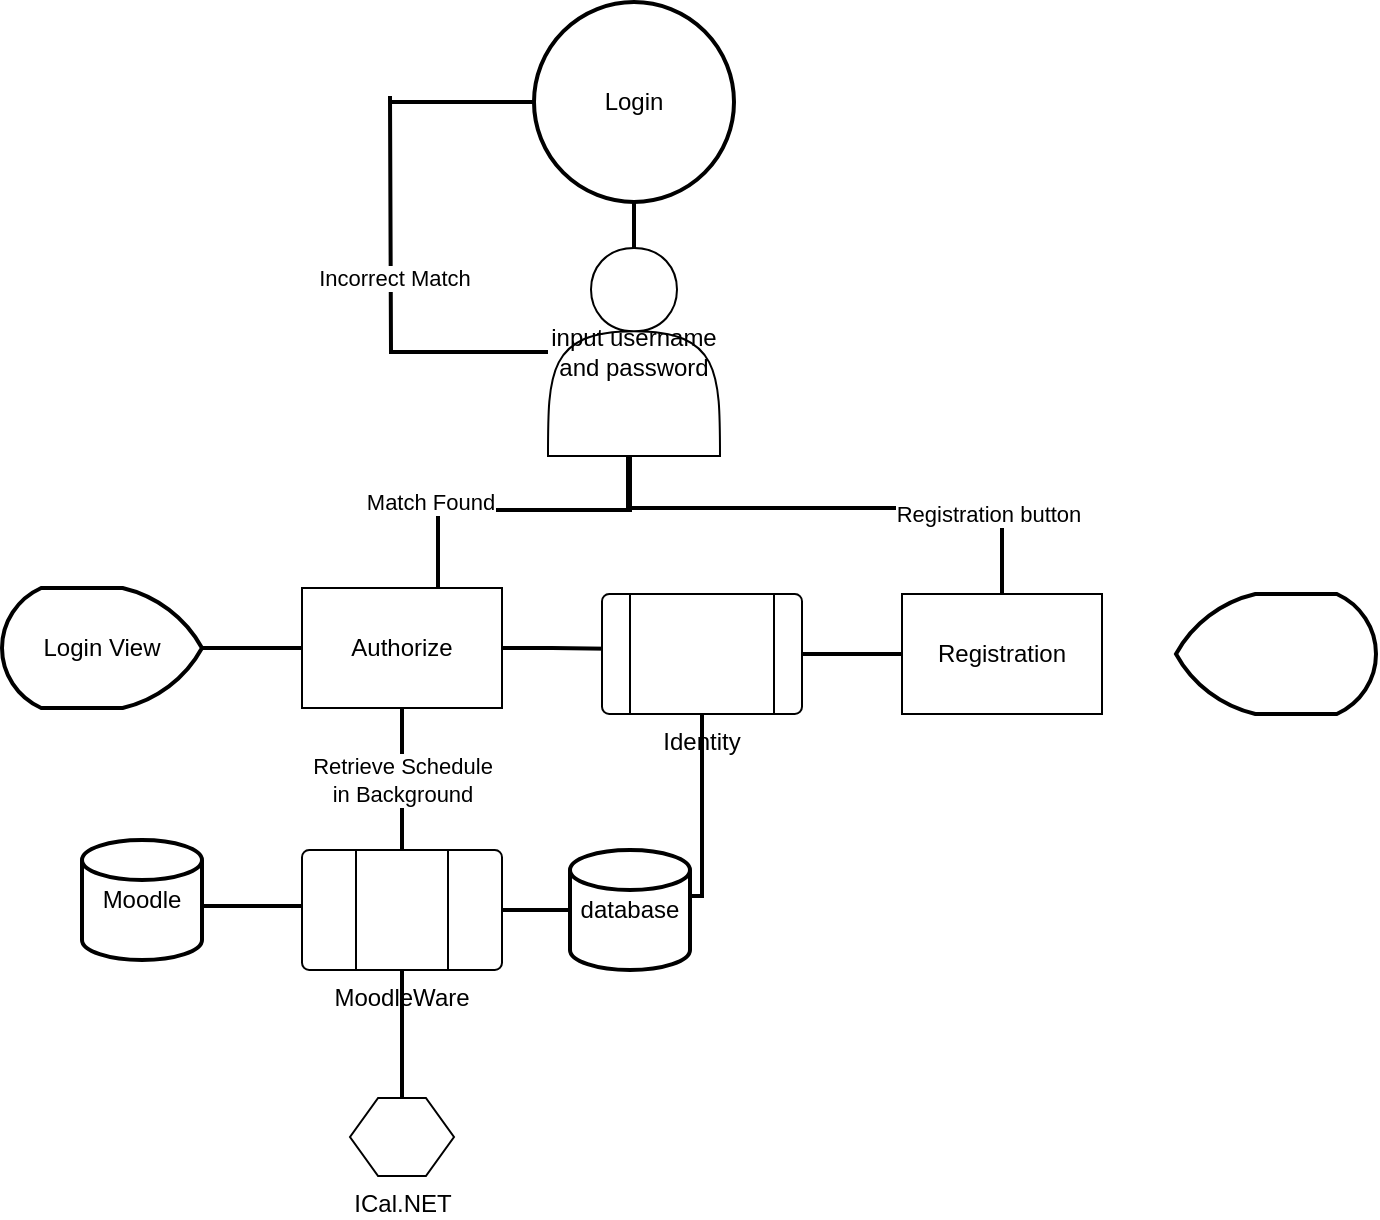 <mxfile version="20.8.10" type="device"><diagram id="C5RBs43oDa-KdzZeNtuy" name="Page-1"><mxGraphModel dx="901" dy="590" grid="0" gridSize="10" guides="1" tooltips="1" connect="1" arrows="1" fold="1" page="1" pageScale="1" pageWidth="827" pageHeight="1169" math="0" shadow="0"><root><mxCell id="WIyWlLk6GJQsqaUBKTNV-0"/><mxCell id="WIyWlLk6GJQsqaUBKTNV-1" parent="WIyWlLk6GJQsqaUBKTNV-0"/><mxCell id="VY14--Z6UEeG_rHjwcKi-18" style="edgeStyle=orthogonalEdgeStyle;rounded=0;orthogonalLoop=1;jettySize=auto;html=1;strokeWidth=2;endArrow=none;endFill=0;" edge="1" parent="WIyWlLk6GJQsqaUBKTNV-1" source="VY14--Z6UEeG_rHjwcKi-0" target="VY14--Z6UEeG_rHjwcKi-3"><mxGeometry relative="1" as="geometry"/></mxCell><mxCell id="VY14--Z6UEeG_rHjwcKi-19" style="edgeStyle=orthogonalEdgeStyle;rounded=0;orthogonalLoop=1;jettySize=auto;html=1;strokeWidth=2;endArrow=none;endFill=0;" edge="1" parent="WIyWlLk6GJQsqaUBKTNV-1" source="VY14--Z6UEeG_rHjwcKi-0"><mxGeometry relative="1" as="geometry"><mxPoint x="325" y="90" as="targetPoint"/></mxGeometry></mxCell><mxCell id="VY14--Z6UEeG_rHjwcKi-0" value="Login" style="strokeWidth=2;html=1;shape=mxgraph.flowchart.start_2;whiteSpace=wrap;" vertex="1" parent="WIyWlLk6GJQsqaUBKTNV-1"><mxGeometry x="396" y="40" width="100" height="100" as="geometry"/></mxCell><mxCell id="VY14--Z6UEeG_rHjwcKi-1" value="database" style="strokeWidth=2;html=1;shape=mxgraph.flowchart.database;whiteSpace=wrap;" vertex="1" parent="WIyWlLk6GJQsqaUBKTNV-1"><mxGeometry x="414" y="464" width="60" height="60" as="geometry"/></mxCell><mxCell id="VY14--Z6UEeG_rHjwcKi-14" value="Registration button" style="edgeStyle=orthogonalEdgeStyle;rounded=0;orthogonalLoop=1;jettySize=auto;html=1;strokeWidth=2;endArrow=none;endFill=0;" edge="1" parent="WIyWlLk6GJQsqaUBKTNV-1" source="VY14--Z6UEeG_rHjwcKi-3" target="VY14--Z6UEeG_rHjwcKi-7"><mxGeometry x="0.605" y="-3" relative="1" as="geometry"><Array as="points"><mxPoint x="443" y="293"/><mxPoint x="630" y="293"/></Array><mxPoint as="offset"/></mxGeometry></mxCell><mxCell id="VY14--Z6UEeG_rHjwcKi-15" style="edgeStyle=orthogonalEdgeStyle;rounded=0;orthogonalLoop=1;jettySize=auto;html=1;entryX=0.68;entryY=0.008;entryDx=0;entryDy=0;entryPerimeter=0;strokeWidth=2;endArrow=none;endFill=0;" edge="1" parent="WIyWlLk6GJQsqaUBKTNV-1" source="VY14--Z6UEeG_rHjwcKi-3" target="VY14--Z6UEeG_rHjwcKi-6"><mxGeometry relative="1" as="geometry"><Array as="points"><mxPoint x="444" y="294"/><mxPoint x="348" y="294"/></Array></mxGeometry></mxCell><mxCell id="VY14--Z6UEeG_rHjwcKi-21" value="Match Found" style="edgeLabel;html=1;align=center;verticalAlign=middle;resizable=0;points=[];" vertex="1" connectable="0" parent="VY14--Z6UEeG_rHjwcKi-15"><mxGeometry x="0.386" y="-2" relative="1" as="geometry"><mxPoint x="-15" y="-2" as="offset"/></mxGeometry></mxCell><mxCell id="VY14--Z6UEeG_rHjwcKi-17" style="edgeStyle=orthogonalEdgeStyle;rounded=0;orthogonalLoop=1;jettySize=auto;html=1;strokeWidth=2;endArrow=none;endFill=0;" edge="1" parent="WIyWlLk6GJQsqaUBKTNV-1" source="VY14--Z6UEeG_rHjwcKi-3"><mxGeometry relative="1" as="geometry"><mxPoint x="324" y="87" as="targetPoint"/></mxGeometry></mxCell><mxCell id="VY14--Z6UEeG_rHjwcKi-20" value="Incorrect Match" style="edgeLabel;html=1;align=center;verticalAlign=middle;resizable=0;points=[];" vertex="1" connectable="0" parent="VY14--Z6UEeG_rHjwcKi-17"><mxGeometry x="0.134" y="-1" relative="1" as="geometry"><mxPoint y="1" as="offset"/></mxGeometry></mxCell><mxCell id="VY14--Z6UEeG_rHjwcKi-3" value="input username and password" style="shape=actor;whiteSpace=wrap;html=1;" vertex="1" parent="WIyWlLk6GJQsqaUBKTNV-1"><mxGeometry x="403" y="163" width="86" height="104" as="geometry"/></mxCell><mxCell id="VY14--Z6UEeG_rHjwcKi-23" value="Retrieve Schedule&lt;br&gt;in Background" style="edgeStyle=orthogonalEdgeStyle;rounded=0;orthogonalLoop=1;jettySize=auto;html=1;strokeWidth=2;endArrow=none;endFill=0;" edge="1" parent="WIyWlLk6GJQsqaUBKTNV-1" source="VY14--Z6UEeG_rHjwcKi-6" target="VY14--Z6UEeG_rHjwcKi-28"><mxGeometry relative="1" as="geometry"><mxPoint x="190" y="257.5" as="targetPoint"/></mxGeometry></mxCell><mxCell id="VY14--Z6UEeG_rHjwcKi-37" style="edgeStyle=orthogonalEdgeStyle;rounded=0;orthogonalLoop=1;jettySize=auto;html=1;entryX=0.13;entryY=0.458;entryDx=0;entryDy=0;entryPerimeter=0;strokeWidth=2;endArrow=none;endFill=0;" edge="1" parent="WIyWlLk6GJQsqaUBKTNV-1" source="VY14--Z6UEeG_rHjwcKi-6" target="VY14--Z6UEeG_rHjwcKi-34"><mxGeometry relative="1" as="geometry"/></mxCell><mxCell id="VY14--Z6UEeG_rHjwcKi-39" style="edgeStyle=orthogonalEdgeStyle;rounded=0;orthogonalLoop=1;jettySize=auto;html=1;strokeWidth=2;endArrow=none;endFill=0;" edge="1" parent="WIyWlLk6GJQsqaUBKTNV-1" source="VY14--Z6UEeG_rHjwcKi-6" target="VY14--Z6UEeG_rHjwcKi-38"><mxGeometry relative="1" as="geometry"/></mxCell><mxCell id="VY14--Z6UEeG_rHjwcKi-6" value="Authorize" style="whiteSpace=wrap;html=1;align=center;verticalAlign=middle;treeFolding=1;treeMoving=1;" vertex="1" parent="WIyWlLk6GJQsqaUBKTNV-1"><mxGeometry x="280" y="333" width="100" height="60" as="geometry"/></mxCell><mxCell id="VY14--Z6UEeG_rHjwcKi-35" style="edgeStyle=orthogonalEdgeStyle;rounded=0;orthogonalLoop=1;jettySize=auto;html=1;strokeWidth=2;endArrow=none;endFill=0;" edge="1" parent="WIyWlLk6GJQsqaUBKTNV-1" target="VY14--Z6UEeG_rHjwcKi-34"><mxGeometry relative="1" as="geometry"><mxPoint x="589" y="363" as="sourcePoint"/><Array as="points"><mxPoint x="589" y="366"/></Array></mxGeometry></mxCell><mxCell id="VY14--Z6UEeG_rHjwcKi-7" value="Registration" style="whiteSpace=wrap;html=1;align=center;verticalAlign=middle;treeFolding=1;treeMoving=1;" vertex="1" parent="WIyWlLk6GJQsqaUBKTNV-1"><mxGeometry x="580" y="336" width="100" height="60" as="geometry"/></mxCell><mxCell id="VY14--Z6UEeG_rHjwcKi-24" style="edgeStyle=orthogonalEdgeStyle;rounded=0;orthogonalLoop=1;jettySize=auto;html=1;strokeWidth=2;endArrow=none;endFill=0;" edge="1" parent="WIyWlLk6GJQsqaUBKTNV-1" source="VY14--Z6UEeG_rHjwcKi-28" target="VY14--Z6UEeG_rHjwcKi-1"><mxGeometry relative="1" as="geometry"><mxPoint x="90" y="257.5" as="sourcePoint"/></mxGeometry></mxCell><mxCell id="VY14--Z6UEeG_rHjwcKi-31" style="edgeStyle=orthogonalEdgeStyle;rounded=0;orthogonalLoop=1;jettySize=auto;html=1;strokeWidth=2;endArrow=none;endFill=0;startArrow=none;" edge="1" parent="WIyWlLk6GJQsqaUBKTNV-1" source="VY14--Z6UEeG_rHjwcKi-26" target="VY14--Z6UEeG_rHjwcKi-29"><mxGeometry relative="1" as="geometry"><Array as="points"><mxPoint x="199" y="492"/></Array></mxGeometry></mxCell><mxCell id="VY14--Z6UEeG_rHjwcKi-28" value="MoodleWare" style="verticalLabelPosition=bottom;verticalAlign=top;html=1;shape=process;whiteSpace=wrap;rounded=1;size=0.27;arcSize=6;" vertex="1" parent="WIyWlLk6GJQsqaUBKTNV-1"><mxGeometry x="280" y="464" width="100" height="60" as="geometry"/></mxCell><mxCell id="VY14--Z6UEeG_rHjwcKi-29" value="Moodle" style="strokeWidth=2;html=1;shape=mxgraph.flowchart.database;whiteSpace=wrap;" vertex="1" parent="WIyWlLk6GJQsqaUBKTNV-1"><mxGeometry x="170" y="459" width="60" height="60" as="geometry"/></mxCell><mxCell id="VY14--Z6UEeG_rHjwcKi-26" value="ICal.NET" style="verticalLabelPosition=bottom;verticalAlign=top;html=1;shape=hexagon;perimeter=hexagonPerimeter2;arcSize=6;size=0.27;" vertex="1" parent="WIyWlLk6GJQsqaUBKTNV-1"><mxGeometry x="304" y="588" width="52" height="39" as="geometry"/></mxCell><mxCell id="VY14--Z6UEeG_rHjwcKi-36" style="edgeStyle=orthogonalEdgeStyle;rounded=0;orthogonalLoop=1;jettySize=auto;html=1;strokeWidth=2;endArrow=none;endFill=0;" edge="1" parent="WIyWlLk6GJQsqaUBKTNV-1" source="VY14--Z6UEeG_rHjwcKi-34" target="VY14--Z6UEeG_rHjwcKi-1"><mxGeometry relative="1" as="geometry"><Array as="points"><mxPoint x="480" y="487"/></Array></mxGeometry></mxCell><mxCell id="VY14--Z6UEeG_rHjwcKi-34" value="Identity" style="verticalLabelPosition=bottom;verticalAlign=top;html=1;shape=process;whiteSpace=wrap;rounded=1;size=0.14;arcSize=6;" vertex="1" parent="WIyWlLk6GJQsqaUBKTNV-1"><mxGeometry x="430" y="336" width="100" height="60" as="geometry"/></mxCell><mxCell id="VY14--Z6UEeG_rHjwcKi-38" value="Login View" style="strokeWidth=2;html=1;shape=mxgraph.flowchart.display;whiteSpace=wrap;rotation=0;horizontal=1;flipH=1;flipV=1;" vertex="1" parent="WIyWlLk6GJQsqaUBKTNV-1"><mxGeometry x="130" y="333" width="100" height="60" as="geometry"/></mxCell><mxCell id="VY14--Z6UEeG_rHjwcKi-40" value="" style="strokeWidth=2;html=1;shape=mxgraph.flowchart.display;whiteSpace=wrap;" vertex="1" parent="WIyWlLk6GJQsqaUBKTNV-1"><mxGeometry x="717" y="336" width="100" height="60" as="geometry"/></mxCell></root></mxGraphModel></diagram></mxfile>